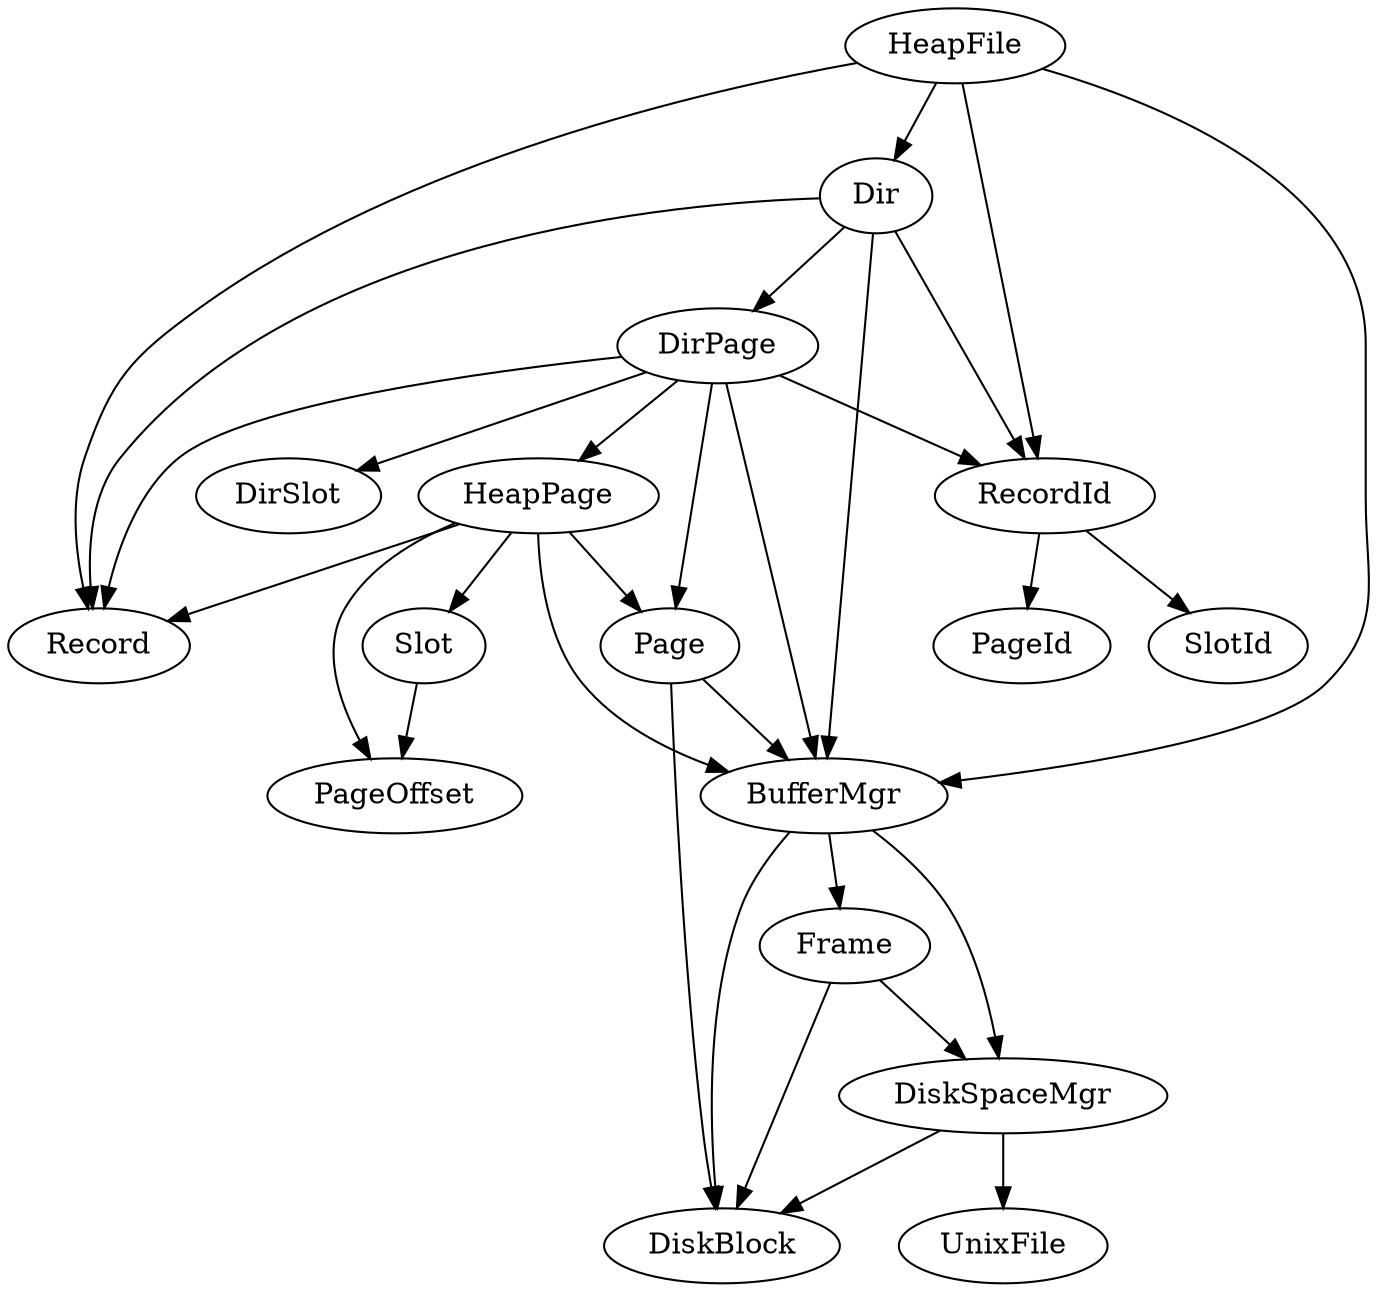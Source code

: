 #
# dot -Tpng class-dependency.gv -o class-dependency.png
#
digraph G {

BufferMgr -> DiskBlock;
BufferMgr -> Frame;
# BufferMgr -> PageId;
BufferMgr -> DiskSpaceMgr;

Dir -> BufferMgr;
# Dir -> PageId;
Dir -> Record;
Dir -> RecordId;
Dir -> DirPage;

DirPage -> Page;
DirPage -> BufferMgr;
# DirPage -> PageId;
DirPage -> Record;
DirPage -> RecordId;
DirPage -> DirSlot;
DirPage -> HeapPage;

# DirSlot -> PageId;

DiskSpaceMgr -> UnixFile;
# DiskSpaceMgr -> PageId;
DiskSpaceMgr -> DiskBlock; 

# Frame -> PageId;
Frame -> DiskBlock;
Frame -> DiskSpaceMgr;

HeapFile -> BufferMgr;
# HeapFile -> PageId;
HeapFile -> Record;
HeapFile -> RecordId;
HeapFile -> Dir;

HeapPage -> Page;
HeapPage -> BufferMgr;
#HeapPage -> PageId;
#HeapPage -> SlotId;
HeapPage -> Record;
HeapPage -> PageOffset;
HeapPage -> Slot;

Page -> BufferMgr;
# Page -> PageId;
Page -> DiskBlock;

RecordId -> PageId;
RecordId -> SlotId;

Slot -> PageOffset;

}
